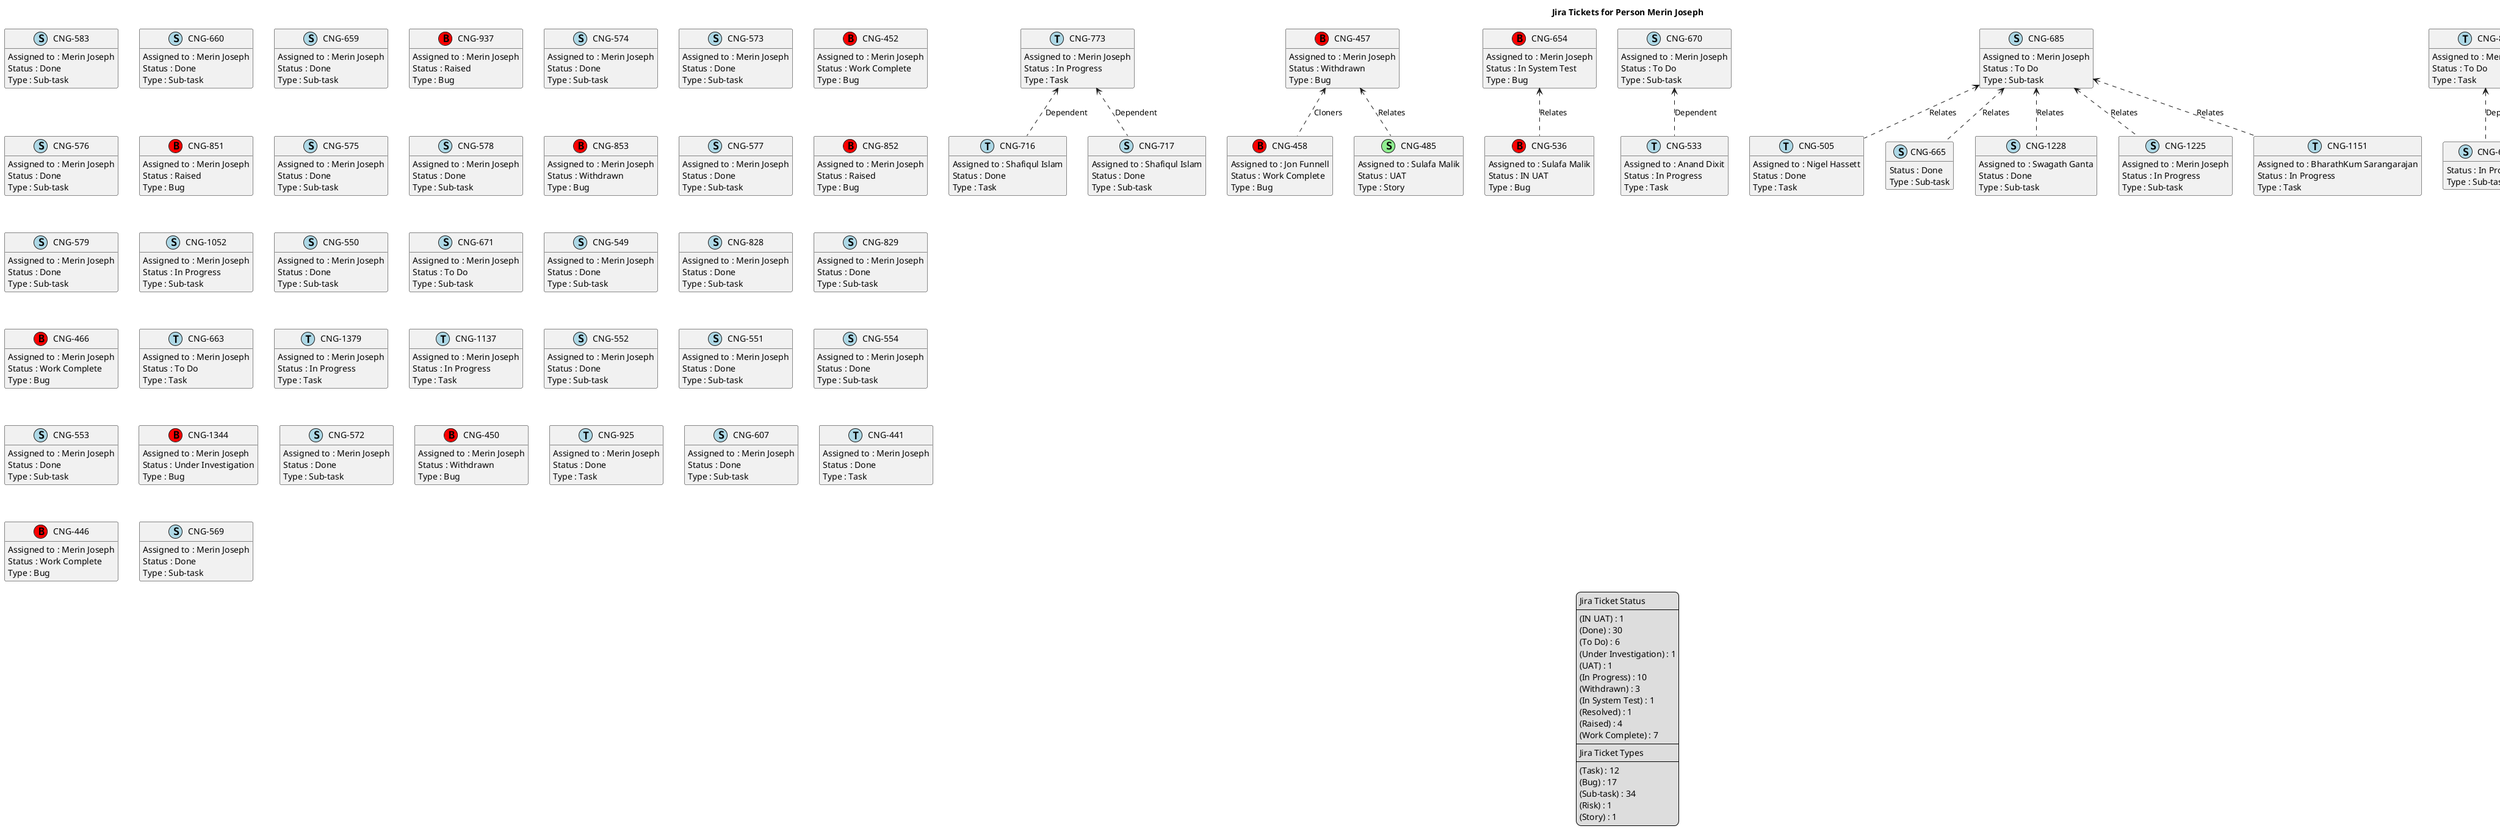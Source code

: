 @startuml
'https://plantuml.com/class-diagram

' GENERATE CLASS DIAGRAM ===========
' Generated at    : Thu Apr 18 15:11:08 CEST 2024

title Jira Tickets for Person Merin Joseph
hide empty members

legend
Jira Ticket Status
----
(IN UAT) : 1
(Done) : 30
(To Do) : 6
(Under Investigation) : 1
(UAT) : 1
(In Progress) : 10
(Withdrawn) : 3
(In System Test) : 1
(Resolved) : 1
(Raised) : 4
(Work Complete) : 7
----
Jira Ticket Types
----
(Task) : 12
(Bug) : 17
(Sub-task) : 34
(Risk) : 1
(Story) : 1
end legend


' Tickets =======
class "CNG-583" << (S,lightblue) >> {
  Assigned to : Merin Joseph
  Status : Done
  Type : Sub-task
}

class "CNG-660" << (S,lightblue) >> {
  Assigned to : Merin Joseph
  Status : Done
  Type : Sub-task
}

class "CNG-659" << (S,lightblue) >> {
  Assigned to : Merin Joseph
  Status : Done
  Type : Sub-task
}

class "CNG-937" << (B,red) >> {
  Assigned to : Merin Joseph
  Status : Raised
  Type : Bug
}

class "CNG-574" << (S,lightblue) >> {
  Assigned to : Merin Joseph
  Status : Done
  Type : Sub-task
}

class "CNG-573" << (S,lightblue) >> {
  Assigned to : Merin Joseph
  Status : Done
  Type : Sub-task
}

class "CNG-452" << (B,red) >> {
  Assigned to : Merin Joseph
  Status : Work Complete
  Type : Bug
}

class "CNG-576" << (S,lightblue) >> {
  Assigned to : Merin Joseph
  Status : Done
  Type : Sub-task
}

class "CNG-851" << (B,red) >> {
  Assigned to : Merin Joseph
  Status : Raised
  Type : Bug
}

class "CNG-773" << (T,lightblue) >> {
  Assigned to : Merin Joseph
  Status : In Progress
  Type : Task
}

class "CNG-575" << (S,lightblue) >> {
  Assigned to : Merin Joseph
  Status : Done
  Type : Sub-task
}

class "CNG-578" << (S,lightblue) >> {
  Assigned to : Merin Joseph
  Status : Done
  Type : Sub-task
}

class "CNG-457" << (B,red) >> {
  Assigned to : Merin Joseph
  Status : Withdrawn
  Type : Bug
}

class "CNG-853" << (B,red) >> {
  Assigned to : Merin Joseph
  Status : Withdrawn
  Type : Bug
}

class "CNG-577" << (S,lightblue) >> {
  Assigned to : Merin Joseph
  Status : Done
  Type : Sub-task
}

class "CNG-654" << (B,red) >> {
  Assigned to : Merin Joseph
  Status : In System Test
  Type : Bug
}

class "CNG-533" << (T,lightblue) >> {
  Assigned to : Anand Dixit
  Status : In Progress
  Type : Task
}

class "CNG-852" << (B,red) >> {
  Assigned to : Merin Joseph
  Status : Raised
  Type : Bug
}

class "CNG-536" << (B,red) >> {
  Assigned to : Sulafa Malik
  Status : IN UAT
  Type : Bug
}

class "CNG-579" << (S,lightblue) >> {
  Assigned to : Merin Joseph
  Status : Done
  Type : Sub-task
}

class "CNG-458" << (B,red) >> {
  Assigned to : Jon Funnell
  Status : Work Complete
  Type : Bug
}

class "CNG-1052" << (S,lightblue) >> {
  Assigned to : Merin Joseph
  Status : In Progress
  Type : Sub-task
}

class "CNG-550" << (S,lightblue) >> {
  Assigned to : Merin Joseph
  Status : Done
  Type : Sub-task
}

class "CNG-671" << (S,lightblue) >> {
  Assigned to : Merin Joseph
  Status : To Do
  Type : Sub-task
}

class "CNG-670" << (S,lightblue) >> {
  Assigned to : Merin Joseph
  Status : To Do
  Type : Sub-task
}

class "CNG-549" << (S,lightblue) >> {
  Assigned to : Merin Joseph
  Status : Done
  Type : Sub-task
}

class "CNG-505" << (T,lightblue) >> {
  Assigned to : Nigel Hassett
  Status : Done
  Type : Task
}

class "CNG-826" << (T,lightblue) >> {
  Assigned to : Merin Joseph
  Status : To Do
  Type : Task
}

class "CNG-828" << (S,lightblue) >> {
  Assigned to : Merin Joseph
  Status : Done
  Type : Sub-task
}

class "CNG-829" << (S,lightblue) >> {
  Assigned to : Merin Joseph
  Status : Done
  Type : Sub-task
}

class "CNG-584" << (S,lightblue) >> {
  Assigned to : Merin Joseph
  Status : Done
  Type : Sub-task
}

class "CNG-466" << (B,red) >> {
  Assigned to : Merin Joseph
  Status : Work Complete
  Type : Bug
}

class "CNG-663" << (T,lightblue) >> {
  Assigned to : Merin Joseph
  Status : To Do
  Type : Task
}

class "CNG-1379" << (T,lightblue) >> {
  Assigned to : Merin Joseph
  Status : In Progress
  Type : Task
}

class "CNG-1137" << (T,lightblue) >> {
  Assigned to : Merin Joseph
  Status : In Progress
  Type : Task
}

class "CNG-545" << (X,lightblue) >> {
  Assigned to : Anand Dixit
  Status : Resolved
  Type : Risk
}

class "CNG-467" << (B,red) >> {
  Assigned to : Merin Joseph
  Status : Work Complete
  Type : Bug
}

class "CNG-665" << (S,lightblue) >> {
  Status : Done
  Type : Sub-task
}

class "CNG-667" << (S,lightblue) >> {
  Status : In Progress
  Type : Sub-task
}

class "CNG-483" << (B,red) >> {
  Assigned to : Tony Cassidy
  Status : Work Complete
  Type : Bug
}

class "CNG-716" << (T,lightblue) >> {
  Assigned to : Shafiqul Islam
  Status : Done
  Type : Task
}

class "CNG-717" << (S,lightblue) >> {
  Assigned to : Shafiqul Islam
  Status : Done
  Type : Sub-task
}

class "CNG-1228" << (S,lightblue) >> {
  Assigned to : Swagath Ganta
  Status : Done
  Type : Sub-task
}

class "CNG-552" << (S,lightblue) >> {
  Assigned to : Merin Joseph
  Status : Done
  Type : Sub-task
}

class "CNG-551" << (S,lightblue) >> {
  Assigned to : Merin Joseph
  Status : Done
  Type : Sub-task
}

class "CNG-554" << (S,lightblue) >> {
  Assigned to : Merin Joseph
  Status : Done
  Type : Sub-task
}

class "CNG-553" << (S,lightblue) >> {
  Assigned to : Merin Joseph
  Status : Done
  Type : Sub-task
}

class "CNG-1225" << (S,lightblue) >> {
  Assigned to : Merin Joseph
  Status : In Progress
  Type : Sub-task
}

class "CNG-1344" << (B,red) >> {
  Assigned to : Merin Joseph
  Status : Under Investigation
  Type : Bug
}

class "CNG-558" << (S,lightblue) >> {
  Status : To Do
  Type : Sub-task
}

class "CNG-1151" << (T,lightblue) >> {
  Assigned to : BharathKum Sarangarajan
  Status : In Progress
  Type : Task
}

class "CNG-572" << (S,lightblue) >> {
  Assigned to : Merin Joseph
  Status : Done
  Type : Sub-task
}

class "CNG-890" << (B,red) >> {
  Assigned to : Merin Joseph
  Status : Work Complete
  Type : Bug
}

class "CNG-450" << (B,red) >> {
  Assigned to : Merin Joseph
  Status : Withdrawn
  Type : Bug
}

class "CNG-725" << (S,lightblue) >> {
  Assigned to : Merin Joseph
  Status : In Progress
  Type : Sub-task
}

class "CNG-925" << (T,lightblue) >> {
  Assigned to : Merin Joseph
  Status : Done
  Type : Task
}

class "CNG-727" << (S,lightblue) >> {
  Status : In Progress
  Type : Sub-task
}

class "CNG-607" << (S,lightblue) >> {
  Assigned to : Merin Joseph
  Status : Done
  Type : Sub-task
}

class "CNG-881" << (B,red) >> {
  Status : Raised
  Type : Bug
}

class "CNG-485" << (S,lightgreen) >> {
  Assigned to : Sulafa Malik
  Status : UAT
  Type : Story
}

class "CNG-441" << (T,lightblue) >> {
  Assigned to : Merin Joseph
  Status : Done
  Type : Task
}

class "CNG-884" << (T,lightblue) >> {
  Assigned to : Jayanth Vignesh
  Status : Done
  Type : Task
}

class "CNG-685" << (S,lightblue) >> {
  Assigned to : Merin Joseph
  Status : To Do
  Type : Sub-task
}

class "CNG-446" << (B,red) >> {
  Assigned to : Merin Joseph
  Status : Work Complete
  Type : Bug
}

class "CNG-569" << (S,lightblue) >> {
  Assigned to : Merin Joseph
  Status : Done
  Type : Sub-task
}



' Links =======
"CNG-773" <.. "CNG-717" : Dependent
"CNG-773" <.. "CNG-716" : Dependent
"CNG-584" <.. "CNG-545" : Blocks
"CNG-584" <.. "CNG-884" : Dependent
"CNG-725" <.. "CNG-727" : Dependent
"CNG-654" <.. "CNG-536" : Relates
"CNG-670" <.. "CNG-533" : Dependent
"CNG-890" <.. "CNG-881" : Relates
"CNG-890" <.. "CNG-558" : Relates
"CNG-457" <.. "CNG-458" : Cloners
"CNG-457" <.. "CNG-485" : Relates
"CNG-467" <.. "CNG-483" : Relates
"CNG-685" <.. "CNG-505" : Relates
"CNG-685" <.. "CNG-665" : Relates
"CNG-685" <.. "CNG-1225" : Relates
"CNG-685" <.. "CNG-1151" : Relates
"CNG-685" <.. "CNG-1228" : Relates
"CNG-826" <.. "CNG-667" : Dependent


@enduml
